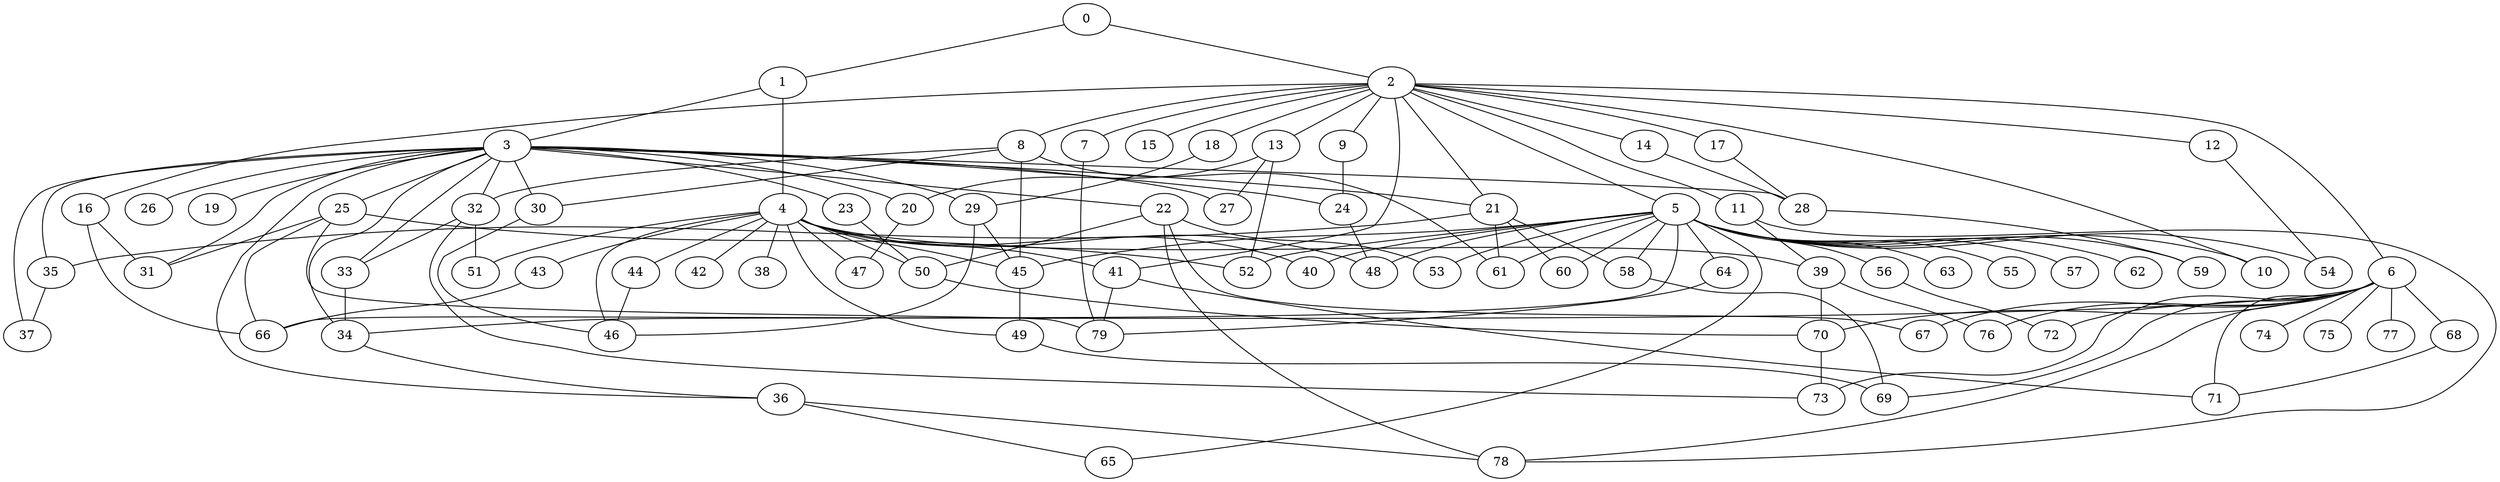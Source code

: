 
graph graphname {
    0 -- 1
0 -- 2
1 -- 3
1 -- 4
2 -- 5
2 -- 6
2 -- 7
2 -- 8
2 -- 9
2 -- 10
2 -- 11
2 -- 12
2 -- 13
2 -- 14
2 -- 15
2 -- 16
2 -- 17
2 -- 18
2 -- 41
2 -- 21
3 -- 32
3 -- 34
3 -- 35
3 -- 36
3 -- 37
3 -- 33
3 -- 19
3 -- 20
3 -- 21
3 -- 22
3 -- 23
3 -- 24
3 -- 25
3 -- 26
3 -- 27
3 -- 28
3 -- 29
3 -- 30
3 -- 31
4 -- 38
4 -- 39
4 -- 40
4 -- 41
4 -- 42
4 -- 43
4 -- 44
4 -- 45
4 -- 46
4 -- 47
4 -- 48
4 -- 49
4 -- 50
4 -- 51
5 -- 64
5 -- 65
5 -- 66
5 -- 52
5 -- 53
5 -- 54
5 -- 55
5 -- 56
5 -- 57
5 -- 58
5 -- 59
5 -- 60
5 -- 61
5 -- 62
5 -- 63
5 -- 48
5 -- 10
5 -- 45
5 -- 40
6 -- 67
6 -- 68
6 -- 69
6 -- 70
6 -- 71
6 -- 72
6 -- 73
6 -- 74
6 -- 75
6 -- 76
6 -- 77
6 -- 78
6 -- 34
7 -- 79
8 -- 45
8 -- 32
8 -- 61
8 -- 30
9 -- 24
11 -- 39
11 -- 78
12 -- 54
13 -- 27
13 -- 20
13 -- 52
14 -- 28
16 -- 66
16 -- 31
17 -- 28
18 -- 29
20 -- 47
21 -- 61
21 -- 35
21 -- 60
21 -- 58
22 -- 67
22 -- 50
22 -- 78
22 -- 53
23 -- 50
24 -- 48
25 -- 31
25 -- 66
25 -- 52
25 -- 79
28 -- 59
29 -- 46
29 -- 45
30 -- 46
32 -- 33
32 -- 73
32 -- 51
33 -- 34
34 -- 36
35 -- 37
36 -- 65
36 -- 78
39 -- 70
39 -- 76
41 -- 71
41 -- 79
43 -- 66
44 -- 46
45 -- 49
49 -- 69
50 -- 70
56 -- 72
58 -- 69
64 -- 79
68 -- 71
70 -- 73

}
